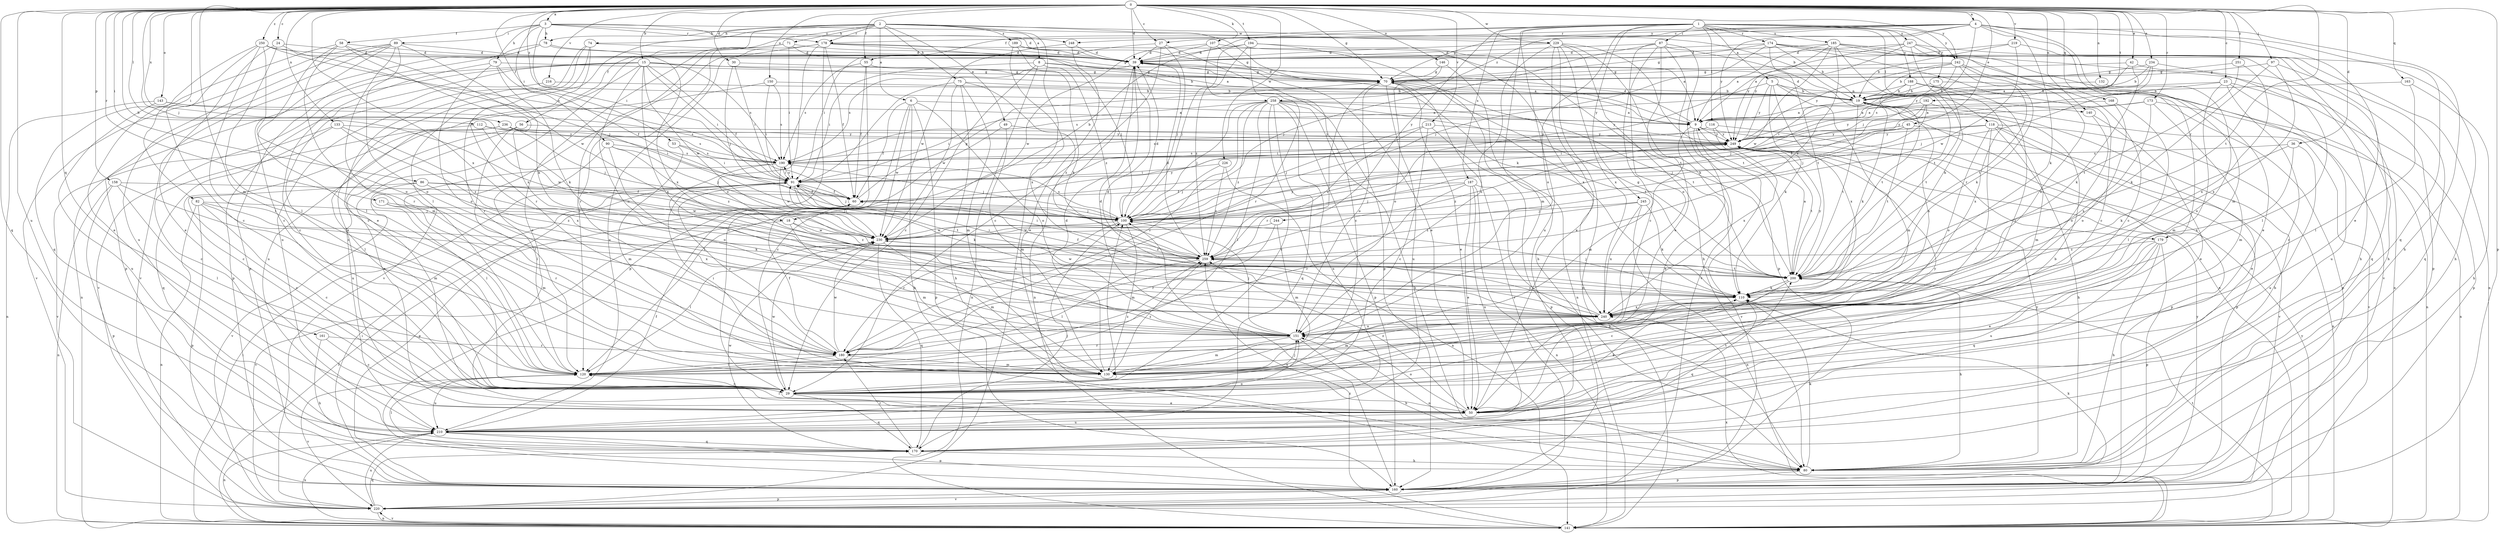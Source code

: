 strict digraph  {
0;
1;
2;
3;
4;
5;
6;
8;
9;
15;
18;
19;
23;
24;
27;
29;
30;
36;
39;
42;
45;
49;
50;
53;
55;
56;
58;
60;
70;
71;
74;
75;
78;
79;
80;
82;
86;
87;
89;
90;
91;
97;
100;
107;
110;
112;
116;
118;
120;
130;
132;
133;
140;
141;
143;
146;
150;
151;
158;
160;
161;
163;
168;
170;
171;
173;
174;
175;
178;
179;
180;
185;
187;
188;
189;
190;
192;
194;
200;
210;
213;
216;
219;
220;
226;
229;
230;
234;
236;
240;
242;
244;
245;
247;
248;
249;
250;
251;
258;
259;
0 -> 3  [label=a];
0 -> 4  [label=a];
0 -> 15  [label=b];
0 -> 18  [label=b];
0 -> 23  [label=c];
0 -> 24  [label=c];
0 -> 27  [label=c];
0 -> 30  [label=d];
0 -> 36  [label=d];
0 -> 39  [label=d];
0 -> 42  [label=e];
0 -> 45  [label=e];
0 -> 53  [label=f];
0 -> 55  [label=f];
0 -> 70  [label=g];
0 -> 82  [label=i];
0 -> 86  [label=i];
0 -> 97  [label=j];
0 -> 100  [label=j];
0 -> 107  [label=k];
0 -> 112  [label=l];
0 -> 130  [label=m];
0 -> 132  [label=n];
0 -> 133  [label=n];
0 -> 140  [label=n];
0 -> 143  [label=o];
0 -> 146  [label=o];
0 -> 150  [label=o];
0 -> 158  [label=p];
0 -> 160  [label=p];
0 -> 161  [label=q];
0 -> 163  [label=q];
0 -> 168  [label=q];
0 -> 170  [label=q];
0 -> 171  [label=r];
0 -> 173  [label=r];
0 -> 192  [label=t];
0 -> 194  [label=t];
0 -> 200  [label=t];
0 -> 210  [label=u];
0 -> 213  [label=v];
0 -> 216  [label=v];
0 -> 219  [label=v];
0 -> 226  [label=w];
0 -> 229  [label=w];
0 -> 234  [label=x];
0 -> 236  [label=x];
0 -> 240  [label=x];
0 -> 242  [label=y];
0 -> 250  [label=z];
0 -> 251  [label=z];
0 -> 258  [label=z];
1 -> 5  [label=a];
1 -> 18  [label=b];
1 -> 55  [label=f];
1 -> 87  [label=i];
1 -> 116  [label=l];
1 -> 118  [label=l];
1 -> 130  [label=m];
1 -> 151  [label=o];
1 -> 174  [label=r];
1 -> 175  [label=r];
1 -> 185  [label=s];
1 -> 187  [label=s];
1 -> 188  [label=s];
1 -> 210  [label=u];
1 -> 242  [label=y];
1 -> 244  [label=y];
1 -> 245  [label=y];
1 -> 247  [label=y];
2 -> 6  [label=a];
2 -> 8  [label=a];
2 -> 19  [label=b];
2 -> 49  [label=e];
2 -> 50  [label=e];
2 -> 56  [label=f];
2 -> 71  [label=h];
2 -> 74  [label=h];
2 -> 75  [label=h];
2 -> 78  [label=h];
2 -> 110  [label=k];
2 -> 120  [label=l];
2 -> 178  [label=r];
2 -> 189  [label=s];
2 -> 220  [label=v];
3 -> 39  [label=d];
3 -> 58  [label=f];
3 -> 78  [label=h];
3 -> 79  [label=h];
3 -> 89  [label=i];
3 -> 90  [label=i];
3 -> 91  [label=i];
3 -> 178  [label=r];
3 -> 229  [label=w];
3 -> 248  [label=y];
4 -> 27  [label=c];
4 -> 50  [label=e];
4 -> 70  [label=g];
4 -> 80  [label=h];
4 -> 100  [label=j];
4 -> 110  [label=k];
4 -> 130  [label=m];
4 -> 170  [label=q];
4 -> 178  [label=r];
4 -> 179  [label=r];
4 -> 248  [label=y];
4 -> 249  [label=y];
4 -> 258  [label=z];
5 -> 19  [label=b];
5 -> 110  [label=k];
5 -> 130  [label=m];
5 -> 140  [label=n];
5 -> 240  [label=x];
5 -> 249  [label=y];
5 -> 259  [label=z];
6 -> 9  [label=a];
6 -> 29  [label=c];
6 -> 60  [label=f];
6 -> 80  [label=h];
6 -> 151  [label=o];
6 -> 160  [label=p];
6 -> 230  [label=w];
8 -> 9  [label=a];
8 -> 29  [label=c];
8 -> 70  [label=g];
8 -> 91  [label=i];
8 -> 141  [label=n];
8 -> 259  [label=z];
9 -> 39  [label=d];
9 -> 50  [label=e];
9 -> 130  [label=m];
9 -> 179  [label=r];
9 -> 220  [label=v];
9 -> 249  [label=y];
15 -> 19  [label=b];
15 -> 60  [label=f];
15 -> 70  [label=g];
15 -> 91  [label=i];
15 -> 141  [label=n];
15 -> 151  [label=o];
15 -> 160  [label=p];
15 -> 180  [label=r];
15 -> 190  [label=s];
15 -> 220  [label=v];
15 -> 230  [label=w];
15 -> 240  [label=x];
18 -> 130  [label=m];
18 -> 220  [label=v];
18 -> 230  [label=w];
18 -> 259  [label=z];
19 -> 9  [label=a];
19 -> 39  [label=d];
19 -> 110  [label=k];
19 -> 130  [label=m];
19 -> 200  [label=t];
19 -> 240  [label=x];
23 -> 19  [label=b];
23 -> 29  [label=c];
23 -> 100  [label=j];
23 -> 130  [label=m];
23 -> 160  [label=p];
23 -> 210  [label=u];
24 -> 39  [label=d];
24 -> 50  [label=e];
24 -> 100  [label=j];
24 -> 120  [label=l];
27 -> 29  [label=c];
27 -> 39  [label=d];
27 -> 91  [label=i];
27 -> 100  [label=j];
27 -> 160  [label=p];
29 -> 50  [label=e];
29 -> 100  [label=j];
29 -> 151  [label=o];
29 -> 170  [label=q];
29 -> 230  [label=w];
29 -> 249  [label=y];
30 -> 70  [label=g];
30 -> 91  [label=i];
30 -> 100  [label=j];
36 -> 110  [label=k];
36 -> 190  [label=s];
36 -> 210  [label=u];
36 -> 240  [label=x];
39 -> 70  [label=g];
39 -> 141  [label=n];
39 -> 190  [label=s];
42 -> 70  [label=g];
42 -> 110  [label=k];
42 -> 120  [label=l];
42 -> 249  [label=y];
45 -> 50  [label=e];
45 -> 91  [label=i];
45 -> 100  [label=j];
45 -> 200  [label=t];
45 -> 249  [label=y];
49 -> 120  [label=l];
49 -> 130  [label=m];
49 -> 249  [label=y];
50 -> 19  [label=b];
50 -> 110  [label=k];
50 -> 120  [label=l];
50 -> 151  [label=o];
50 -> 200  [label=t];
50 -> 210  [label=u];
50 -> 259  [label=z];
53 -> 91  [label=i];
53 -> 130  [label=m];
53 -> 190  [label=s];
55 -> 29  [label=c];
55 -> 60  [label=f];
55 -> 70  [label=g];
55 -> 190  [label=s];
56 -> 50  [label=e];
56 -> 120  [label=l];
56 -> 210  [label=u];
56 -> 249  [label=y];
58 -> 39  [label=d];
58 -> 120  [label=l];
58 -> 170  [label=q];
58 -> 180  [label=r];
58 -> 230  [label=w];
58 -> 240  [label=x];
60 -> 70  [label=g];
60 -> 100  [label=j];
60 -> 249  [label=y];
70 -> 19  [label=b];
70 -> 39  [label=d];
70 -> 50  [label=e];
70 -> 151  [label=o];
70 -> 180  [label=r];
70 -> 200  [label=t];
70 -> 210  [label=u];
70 -> 220  [label=v];
71 -> 9  [label=a];
71 -> 39  [label=d];
71 -> 50  [label=e];
71 -> 91  [label=i];
71 -> 120  [label=l];
71 -> 180  [label=r];
74 -> 29  [label=c];
74 -> 39  [label=d];
74 -> 50  [label=e];
74 -> 180  [label=r];
74 -> 210  [label=u];
75 -> 19  [label=b];
75 -> 80  [label=h];
75 -> 91  [label=i];
75 -> 130  [label=m];
75 -> 230  [label=w];
75 -> 259  [label=z];
78 -> 39  [label=d];
78 -> 160  [label=p];
78 -> 220  [label=v];
78 -> 240  [label=x];
79 -> 29  [label=c];
79 -> 60  [label=f];
79 -> 70  [label=g];
79 -> 110  [label=k];
79 -> 151  [label=o];
80 -> 19  [label=b];
80 -> 110  [label=k];
80 -> 151  [label=o];
80 -> 160  [label=p];
80 -> 249  [label=y];
82 -> 29  [label=c];
82 -> 100  [label=j];
82 -> 110  [label=k];
82 -> 141  [label=n];
82 -> 160  [label=p];
82 -> 240  [label=x];
86 -> 29  [label=c];
86 -> 60  [label=f];
86 -> 120  [label=l];
86 -> 230  [label=w];
86 -> 259  [label=z];
87 -> 29  [label=c];
87 -> 39  [label=d];
87 -> 50  [label=e];
87 -> 100  [label=j];
87 -> 141  [label=n];
87 -> 151  [label=o];
87 -> 160  [label=p];
87 -> 220  [label=v];
89 -> 29  [label=c];
89 -> 39  [label=d];
89 -> 110  [label=k];
89 -> 130  [label=m];
89 -> 151  [label=o];
89 -> 160  [label=p];
89 -> 210  [label=u];
89 -> 220  [label=v];
90 -> 100  [label=j];
90 -> 120  [label=l];
90 -> 151  [label=o];
90 -> 190  [label=s];
90 -> 259  [label=z];
91 -> 60  [label=f];
91 -> 100  [label=j];
91 -> 110  [label=k];
91 -> 160  [label=p];
91 -> 180  [label=r];
91 -> 190  [label=s];
91 -> 200  [label=t];
97 -> 70  [label=g];
97 -> 110  [label=k];
97 -> 170  [label=q];
97 -> 240  [label=x];
100 -> 39  [label=d];
100 -> 130  [label=m];
100 -> 180  [label=r];
100 -> 190  [label=s];
100 -> 230  [label=w];
107 -> 39  [label=d];
107 -> 50  [label=e];
107 -> 180  [label=r];
107 -> 230  [label=w];
107 -> 240  [label=x];
110 -> 100  [label=j];
110 -> 170  [label=q];
110 -> 240  [label=x];
112 -> 29  [label=c];
112 -> 91  [label=i];
112 -> 230  [label=w];
112 -> 249  [label=y];
116 -> 91  [label=i];
116 -> 160  [label=p];
116 -> 240  [label=x];
116 -> 249  [label=y];
118 -> 80  [label=h];
118 -> 120  [label=l];
118 -> 141  [label=n];
118 -> 151  [label=o];
118 -> 160  [label=p];
118 -> 190  [label=s];
118 -> 220  [label=v];
118 -> 249  [label=y];
120 -> 29  [label=c];
120 -> 210  [label=u];
120 -> 220  [label=v];
120 -> 259  [label=z];
130 -> 39  [label=d];
130 -> 91  [label=i];
130 -> 259  [label=z];
132 -> 19  [label=b];
132 -> 151  [label=o];
133 -> 170  [label=q];
133 -> 220  [label=v];
133 -> 240  [label=x];
133 -> 249  [label=y];
133 -> 259  [label=z];
140 -> 50  [label=e];
140 -> 151  [label=o];
141 -> 60  [label=f];
141 -> 91  [label=i];
141 -> 200  [label=t];
141 -> 210  [label=u];
141 -> 220  [label=v];
141 -> 240  [label=x];
141 -> 249  [label=y];
141 -> 259  [label=z];
143 -> 9  [label=a];
143 -> 141  [label=n];
143 -> 190  [label=s];
143 -> 210  [label=u];
146 -> 70  [label=g];
146 -> 141  [label=n];
146 -> 151  [label=o];
150 -> 19  [label=b];
150 -> 91  [label=i];
150 -> 190  [label=s];
150 -> 210  [label=u];
151 -> 39  [label=d];
151 -> 80  [label=h];
151 -> 100  [label=j];
151 -> 130  [label=m];
151 -> 180  [label=r];
158 -> 60  [label=f];
158 -> 120  [label=l];
158 -> 130  [label=m];
158 -> 141  [label=n];
158 -> 160  [label=p];
160 -> 91  [label=i];
160 -> 100  [label=j];
160 -> 110  [label=k];
160 -> 220  [label=v];
160 -> 249  [label=y];
161 -> 29  [label=c];
161 -> 80  [label=h];
161 -> 180  [label=r];
163 -> 19  [label=b];
163 -> 80  [label=h];
163 -> 120  [label=l];
168 -> 9  [label=a];
168 -> 120  [label=l];
168 -> 151  [label=o];
170 -> 80  [label=h];
170 -> 100  [label=j];
170 -> 120  [label=l];
170 -> 180  [label=r];
170 -> 230  [label=w];
171 -> 100  [label=j];
171 -> 130  [label=m];
171 -> 180  [label=r];
173 -> 9  [label=a];
173 -> 130  [label=m];
173 -> 141  [label=n];
173 -> 240  [label=x];
173 -> 249  [label=y];
174 -> 19  [label=b];
174 -> 29  [label=c];
174 -> 39  [label=d];
174 -> 70  [label=g];
174 -> 100  [label=j];
174 -> 141  [label=n];
174 -> 200  [label=t];
174 -> 220  [label=v];
175 -> 19  [label=b];
175 -> 91  [label=i];
175 -> 141  [label=n];
175 -> 200  [label=t];
178 -> 9  [label=a];
178 -> 39  [label=d];
178 -> 60  [label=f];
178 -> 100  [label=j];
178 -> 151  [label=o];
178 -> 160  [label=p];
178 -> 210  [label=u];
178 -> 220  [label=v];
179 -> 50  [label=e];
179 -> 80  [label=h];
179 -> 160  [label=p];
179 -> 170  [label=q];
179 -> 210  [label=u];
179 -> 259  [label=z];
180 -> 60  [label=f];
180 -> 120  [label=l];
180 -> 130  [label=m];
180 -> 230  [label=w];
185 -> 9  [label=a];
185 -> 29  [label=c];
185 -> 39  [label=d];
185 -> 50  [label=e];
185 -> 80  [label=h];
185 -> 200  [label=t];
185 -> 230  [label=w];
185 -> 249  [label=y];
185 -> 259  [label=z];
187 -> 50  [label=e];
187 -> 60  [label=f];
187 -> 80  [label=h];
187 -> 100  [label=j];
187 -> 141  [label=n];
187 -> 180  [label=r];
187 -> 210  [label=u];
188 -> 19  [label=b];
188 -> 160  [label=p];
188 -> 180  [label=r];
188 -> 190  [label=s];
188 -> 200  [label=t];
188 -> 240  [label=x];
189 -> 39  [label=d];
189 -> 70  [label=g];
189 -> 110  [label=k];
189 -> 240  [label=x];
190 -> 91  [label=i];
190 -> 100  [label=j];
190 -> 151  [label=o];
190 -> 220  [label=v];
190 -> 230  [label=w];
192 -> 9  [label=a];
192 -> 60  [label=f];
192 -> 100  [label=j];
192 -> 220  [label=v];
192 -> 249  [label=y];
194 -> 29  [label=c];
194 -> 39  [label=d];
194 -> 80  [label=h];
194 -> 100  [label=j];
194 -> 200  [label=t];
194 -> 259  [label=z];
200 -> 9  [label=a];
200 -> 29  [label=c];
200 -> 60  [label=f];
200 -> 70  [label=g];
200 -> 80  [label=h];
200 -> 91  [label=i];
200 -> 110  [label=k];
200 -> 230  [label=w];
200 -> 249  [label=y];
210 -> 60  [label=f];
210 -> 141  [label=n];
210 -> 151  [label=o];
210 -> 160  [label=p];
210 -> 170  [label=q];
213 -> 29  [label=c];
213 -> 100  [label=j];
213 -> 160  [label=p];
213 -> 249  [label=y];
213 -> 259  [label=z];
216 -> 19  [label=b];
216 -> 29  [label=c];
219 -> 19  [label=b];
219 -> 39  [label=d];
219 -> 80  [label=h];
219 -> 230  [label=w];
220 -> 141  [label=n];
220 -> 160  [label=p];
220 -> 170  [label=q];
220 -> 210  [label=u];
226 -> 91  [label=i];
226 -> 100  [label=j];
226 -> 141  [label=n];
226 -> 259  [label=z];
229 -> 39  [label=d];
229 -> 50  [label=e];
229 -> 80  [label=h];
229 -> 110  [label=k];
229 -> 141  [label=n];
229 -> 151  [label=o];
229 -> 200  [label=t];
229 -> 240  [label=x];
230 -> 91  [label=i];
230 -> 120  [label=l];
230 -> 130  [label=m];
230 -> 170  [label=q];
230 -> 249  [label=y];
230 -> 259  [label=z];
234 -> 9  [label=a];
234 -> 19  [label=b];
234 -> 70  [label=g];
234 -> 100  [label=j];
234 -> 170  [label=q];
236 -> 29  [label=c];
236 -> 100  [label=j];
236 -> 120  [label=l];
236 -> 190  [label=s];
236 -> 249  [label=y];
240 -> 39  [label=d];
240 -> 130  [label=m];
240 -> 151  [label=o];
240 -> 259  [label=z];
242 -> 19  [label=b];
242 -> 70  [label=g];
242 -> 110  [label=k];
242 -> 190  [label=s];
242 -> 200  [label=t];
242 -> 240  [label=x];
242 -> 249  [label=y];
244 -> 130  [label=m];
244 -> 180  [label=r];
244 -> 230  [label=w];
245 -> 100  [label=j];
245 -> 110  [label=k];
245 -> 141  [label=n];
245 -> 240  [label=x];
245 -> 259  [label=z];
247 -> 9  [label=a];
247 -> 39  [label=d];
247 -> 80  [label=h];
247 -> 110  [label=k];
247 -> 141  [label=n];
247 -> 160  [label=p];
247 -> 249  [label=y];
248 -> 39  [label=d];
248 -> 50  [label=e];
248 -> 230  [label=w];
249 -> 190  [label=s];
249 -> 200  [label=t];
249 -> 259  [label=z];
250 -> 29  [label=c];
250 -> 39  [label=d];
250 -> 50  [label=e];
250 -> 70  [label=g];
250 -> 120  [label=l];
250 -> 151  [label=o];
250 -> 190  [label=s];
251 -> 70  [label=g];
251 -> 200  [label=t];
251 -> 240  [label=x];
258 -> 9  [label=a];
258 -> 29  [label=c];
258 -> 80  [label=h];
258 -> 91  [label=i];
258 -> 100  [label=j];
258 -> 120  [label=l];
258 -> 160  [label=p];
258 -> 170  [label=q];
258 -> 180  [label=r];
258 -> 200  [label=t];
258 -> 210  [label=u];
258 -> 249  [label=y];
258 -> 259  [label=z];
259 -> 39  [label=d];
259 -> 91  [label=i];
259 -> 120  [label=l];
259 -> 200  [label=t];
}
